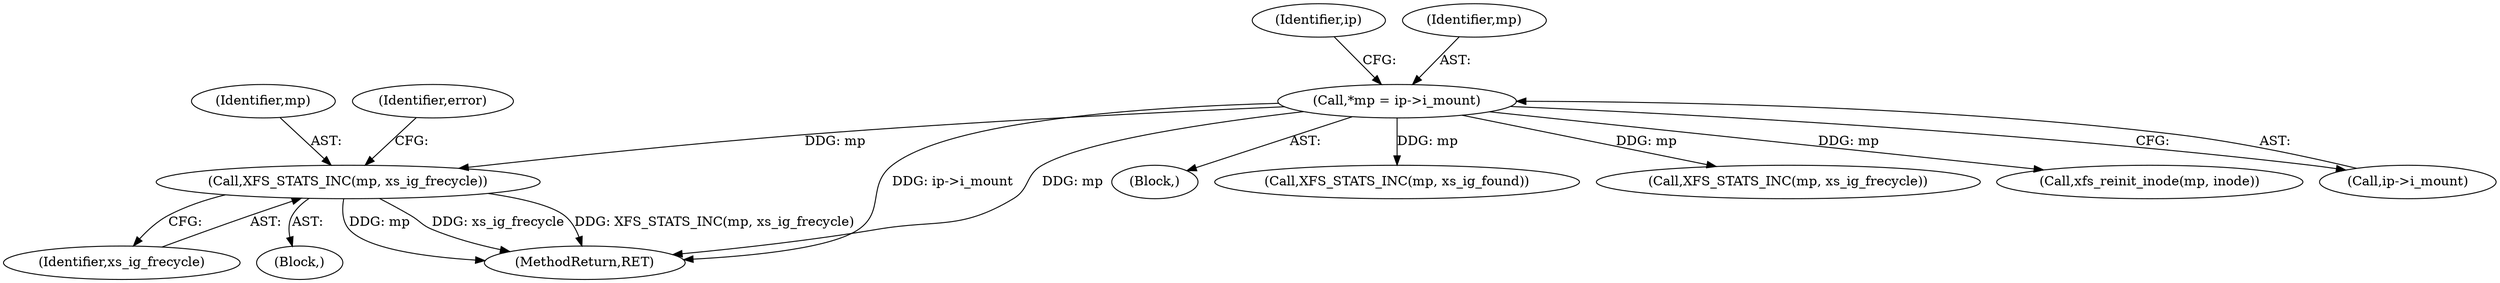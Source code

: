 digraph "0_linux_afca6c5b2595fc44383919fba740c194b0b76aff@pointer" {
"1000138" [label="(Call,XFS_STATS_INC(mp, xs_ig_frecycle))"];
"1000118" [label="(Call,*mp = ip->i_mount)"];
"1000140" [label="(Identifier,xs_ig_frecycle)"];
"1000111" [label="(Block,)"];
"1000118" [label="(Call,*mp = ip->i_mount)"];
"1000341" [label="(Call,XFS_STATS_INC(mp, xs_ig_found))"];
"1000135" [label="(Block,)"];
"1000157" [label="(Call,XFS_STATS_INC(mp, xs_ig_frecycle))"];
"1000139" [label="(Identifier,mp)"];
"1000127" [label="(Identifier,ip)"];
"1000205" [label="(Call,xfs_reinit_inode(mp, inode))"];
"1000138" [label="(Call,XFS_STATS_INC(mp, xs_ig_frecycle))"];
"1000355" [label="(MethodReturn,RET)"];
"1000120" [label="(Call,ip->i_mount)"];
"1000119" [label="(Identifier,mp)"];
"1000142" [label="(Identifier,error)"];
"1000138" -> "1000135"  [label="AST: "];
"1000138" -> "1000140"  [label="CFG: "];
"1000139" -> "1000138"  [label="AST: "];
"1000140" -> "1000138"  [label="AST: "];
"1000142" -> "1000138"  [label="CFG: "];
"1000138" -> "1000355"  [label="DDG: mp"];
"1000138" -> "1000355"  [label="DDG: xs_ig_frecycle"];
"1000138" -> "1000355"  [label="DDG: XFS_STATS_INC(mp, xs_ig_frecycle)"];
"1000118" -> "1000138"  [label="DDG: mp"];
"1000118" -> "1000111"  [label="AST: "];
"1000118" -> "1000120"  [label="CFG: "];
"1000119" -> "1000118"  [label="AST: "];
"1000120" -> "1000118"  [label="AST: "];
"1000127" -> "1000118"  [label="CFG: "];
"1000118" -> "1000355"  [label="DDG: ip->i_mount"];
"1000118" -> "1000355"  [label="DDG: mp"];
"1000118" -> "1000157"  [label="DDG: mp"];
"1000118" -> "1000205"  [label="DDG: mp"];
"1000118" -> "1000341"  [label="DDG: mp"];
}

